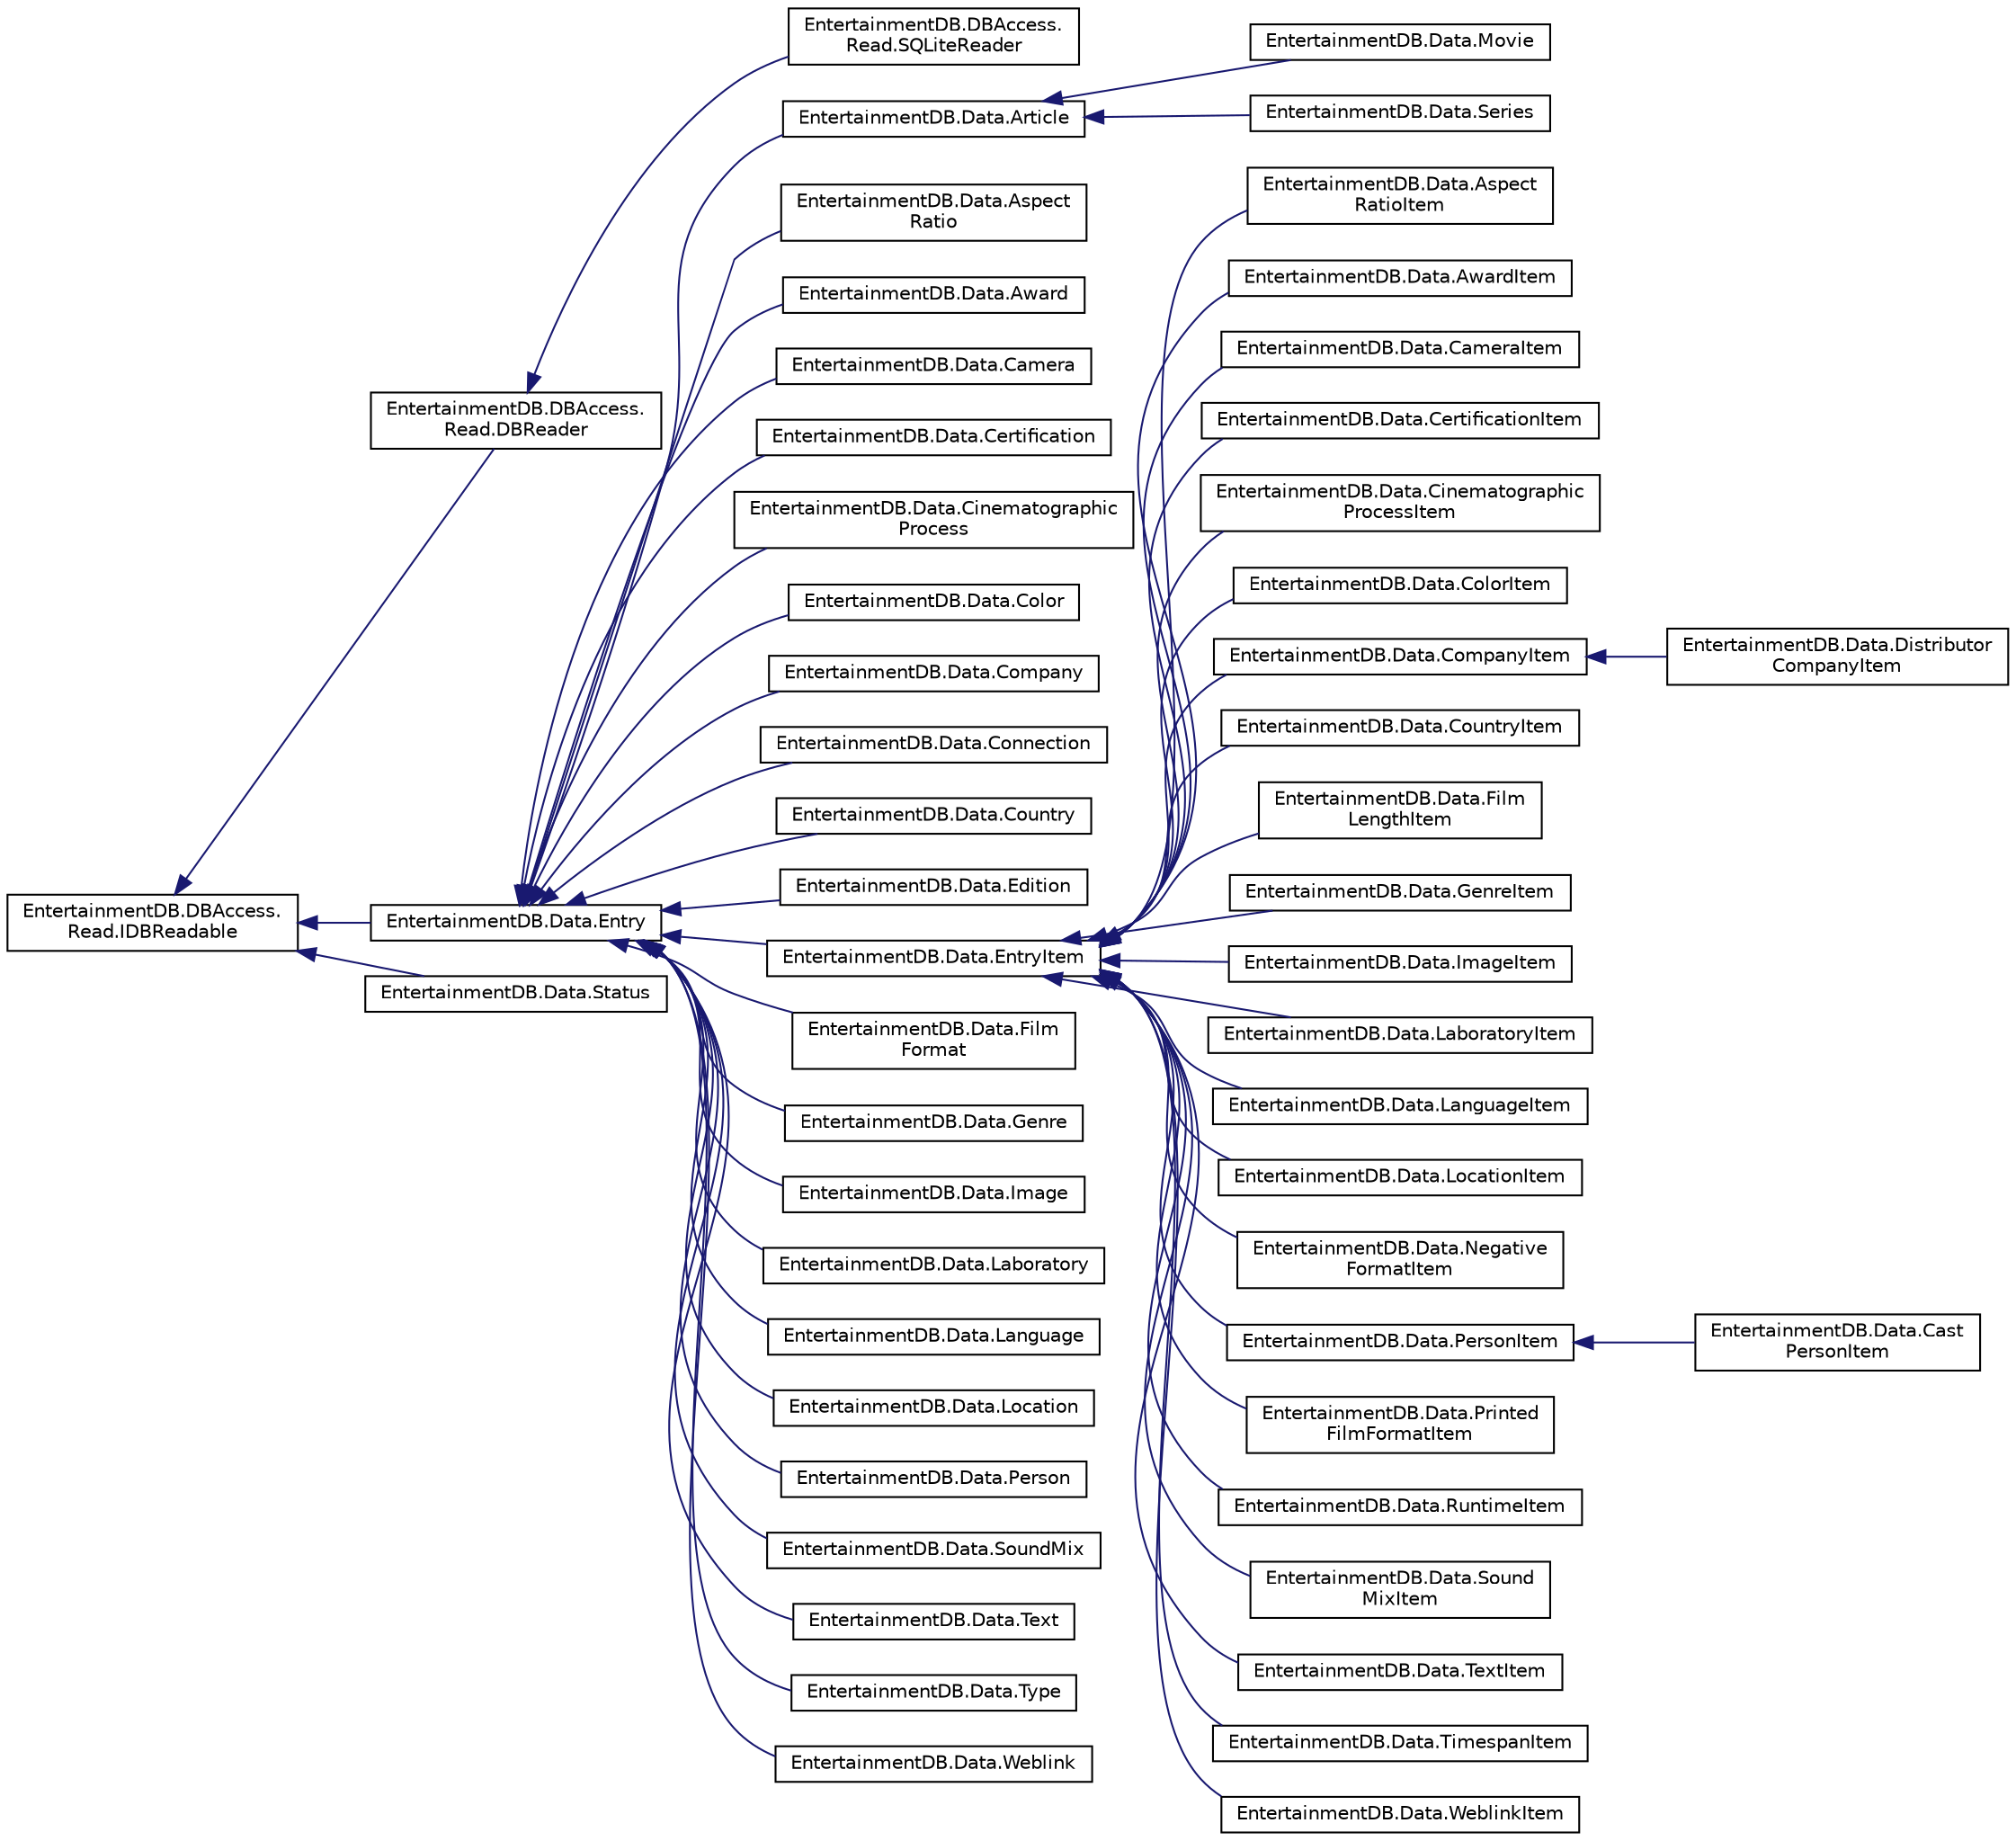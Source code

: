 digraph "Graphical Class Hierarchy"
{
 // LATEX_PDF_SIZE
  edge [fontname="Helvetica",fontsize="10",labelfontname="Helvetica",labelfontsize="10"];
  node [fontname="Helvetica",fontsize="10",shape=record];
  rankdir="LR";
  Node0 [label="EntertainmentDB.DBAccess.\lRead.IDBReadable",height=0.2,width=0.4,color="black", fillcolor="white", style="filled",URL="$df/d6b/interface_entertainment_d_b_1_1_d_b_access_1_1_read_1_1_i_d_b_readable.html",tooltip="Provides an interface for a database reader."];
  Node0 -> Node1 [dir="back",color="midnightblue",fontsize="10",style="solid",fontname="Helvetica"];
  Node1 [label="EntertainmentDB.DBAccess.\lRead.DBReader",height=0.2,width=0.4,color="black", fillcolor="white", style="filled",URL="$d8/dcd/class_entertainment_d_b_1_1_d_b_access_1_1_read_1_1_d_b_reader.html",tooltip="Provides a database reader."];
  Node1 -> Node2 [dir="back",color="midnightblue",fontsize="10",style="solid",fontname="Helvetica"];
  Node2 [label="EntertainmentDB.DBAccess.\lRead.SQLiteReader",height=0.2,width=0.4,color="black", fillcolor="white", style="filled",URL="$db/d4b/class_entertainment_d_b_1_1_d_b_access_1_1_read_1_1_s_q_lite_reader.html",tooltip="Provides a SQLite database reader."];
  Node0 -> Node3 [dir="back",color="midnightblue",fontsize="10",style="solid",fontname="Helvetica"];
  Node3 [label="EntertainmentDB.Data.Entry",height=0.2,width=0.4,color="black", fillcolor="white", style="filled",URL="$dd/d79/class_entertainment_d_b_1_1_data_1_1_entry.html",tooltip="Provides an entry."];
  Node3 -> Node4 [dir="back",color="midnightblue",fontsize="10",style="solid",fontname="Helvetica"];
  Node4 [label="EntertainmentDB.Data.Article",height=0.2,width=0.4,color="black", fillcolor="white", style="filled",URL="$d0/d65/class_entertainment_d_b_1_1_data_1_1_article.html",tooltip="Provides an article."];
  Node4 -> Node5 [dir="back",color="midnightblue",fontsize="10",style="solid",fontname="Helvetica"];
  Node5 [label="EntertainmentDB.Data.Movie",height=0.2,width=0.4,color="black", fillcolor="white", style="filled",URL="$dd/d21/class_entertainment_d_b_1_1_data_1_1_movie.html",tooltip="Provides a movie."];
  Node4 -> Node6 [dir="back",color="midnightblue",fontsize="10",style="solid",fontname="Helvetica"];
  Node6 [label="EntertainmentDB.Data.Series",height=0.2,width=0.4,color="black", fillcolor="white", style="filled",URL="$dc/d89/class_entertainment_d_b_1_1_data_1_1_series.html",tooltip="Provides a series."];
  Node3 -> Node7 [dir="back",color="midnightblue",fontsize="10",style="solid",fontname="Helvetica"];
  Node7 [label="EntertainmentDB.Data.Aspect\lRatio",height=0.2,width=0.4,color="black", fillcolor="white", style="filled",URL="$d4/d02/class_entertainment_d_b_1_1_data_1_1_aspect_ratio.html",tooltip="Provides an aspect ratio."];
  Node3 -> Node8 [dir="back",color="midnightblue",fontsize="10",style="solid",fontname="Helvetica"];
  Node8 [label="EntertainmentDB.Data.Award",height=0.2,width=0.4,color="black", fillcolor="white", style="filled",URL="$d5/db0/class_entertainment_d_b_1_1_data_1_1_award.html",tooltip="Provides an award."];
  Node3 -> Node9 [dir="back",color="midnightblue",fontsize="10",style="solid",fontname="Helvetica"];
  Node9 [label="EntertainmentDB.Data.Camera",height=0.2,width=0.4,color="black", fillcolor="white", style="filled",URL="$d2/d7a/class_entertainment_d_b_1_1_data_1_1_camera.html",tooltip="Provides a camera."];
  Node3 -> Node10 [dir="back",color="midnightblue",fontsize="10",style="solid",fontname="Helvetica"];
  Node10 [label="EntertainmentDB.Data.Certification",height=0.2,width=0.4,color="black", fillcolor="white", style="filled",URL="$d6/d2c/class_entertainment_d_b_1_1_data_1_1_certification.html",tooltip="Provides a certification."];
  Node3 -> Node11 [dir="back",color="midnightblue",fontsize="10",style="solid",fontname="Helvetica"];
  Node11 [label="EntertainmentDB.Data.Cinematographic\lProcess",height=0.2,width=0.4,color="black", fillcolor="white", style="filled",URL="$df/d53/class_entertainment_d_b_1_1_data_1_1_cinematographic_process.html",tooltip="Provides a cinematographic process."];
  Node3 -> Node12 [dir="back",color="midnightblue",fontsize="10",style="solid",fontname="Helvetica"];
  Node12 [label="EntertainmentDB.Data.Color",height=0.2,width=0.4,color="black", fillcolor="white", style="filled",URL="$db/dcb/class_entertainment_d_b_1_1_data_1_1_color.html",tooltip="Provides a color."];
  Node3 -> Node13 [dir="back",color="midnightblue",fontsize="10",style="solid",fontname="Helvetica"];
  Node13 [label="EntertainmentDB.Data.Company",height=0.2,width=0.4,color="black", fillcolor="white", style="filled",URL="$df/d8a/class_entertainment_d_b_1_1_data_1_1_company.html",tooltip="Provides a company."];
  Node3 -> Node14 [dir="back",color="midnightblue",fontsize="10",style="solid",fontname="Helvetica"];
  Node14 [label="EntertainmentDB.Data.Connection",height=0.2,width=0.4,color="black", fillcolor="white", style="filled",URL="$dc/db2/class_entertainment_d_b_1_1_data_1_1_connection.html",tooltip="Provides a connection."];
  Node3 -> Node15 [dir="back",color="midnightblue",fontsize="10",style="solid",fontname="Helvetica"];
  Node15 [label="EntertainmentDB.Data.Country",height=0.2,width=0.4,color="black", fillcolor="white", style="filled",URL="$d5/da7/class_entertainment_d_b_1_1_data_1_1_country.html",tooltip="Provides a country."];
  Node3 -> Node16 [dir="back",color="midnightblue",fontsize="10",style="solid",fontname="Helvetica"];
  Node16 [label="EntertainmentDB.Data.Edition",height=0.2,width=0.4,color="black", fillcolor="white", style="filled",URL="$de/d9a/class_entertainment_d_b_1_1_data_1_1_edition.html",tooltip="Provides an edition."];
  Node3 -> Node17 [dir="back",color="midnightblue",fontsize="10",style="solid",fontname="Helvetica"];
  Node17 [label="EntertainmentDB.Data.EntryItem",height=0.2,width=0.4,color="black", fillcolor="white", style="filled",URL="$d9/de6/class_entertainment_d_b_1_1_data_1_1_entry_item.html",tooltip="Provides an entry item."];
  Node17 -> Node18 [dir="back",color="midnightblue",fontsize="10",style="solid",fontname="Helvetica"];
  Node18 [label="EntertainmentDB.Data.Aspect\lRatioItem",height=0.2,width=0.4,color="black", fillcolor="white", style="filled",URL="$df/d14/class_entertainment_d_b_1_1_data_1_1_aspect_ratio_item.html",tooltip="Provides an aspect ratio item."];
  Node17 -> Node19 [dir="back",color="midnightblue",fontsize="10",style="solid",fontname="Helvetica"];
  Node19 [label="EntertainmentDB.Data.AwardItem",height=0.2,width=0.4,color="black", fillcolor="white", style="filled",URL="$d7/d1c/class_entertainment_d_b_1_1_data_1_1_award_item.html",tooltip="Provides an award item."];
  Node17 -> Node20 [dir="back",color="midnightblue",fontsize="10",style="solid",fontname="Helvetica"];
  Node20 [label="EntertainmentDB.Data.CameraItem",height=0.2,width=0.4,color="black", fillcolor="white", style="filled",URL="$d9/dcf/class_entertainment_d_b_1_1_data_1_1_camera_item.html",tooltip="Provides a camera item."];
  Node17 -> Node21 [dir="back",color="midnightblue",fontsize="10",style="solid",fontname="Helvetica"];
  Node21 [label="EntertainmentDB.Data.CertificationItem",height=0.2,width=0.4,color="black", fillcolor="white", style="filled",URL="$d3/d37/class_entertainment_d_b_1_1_data_1_1_certification_item.html",tooltip="Provides a certification item."];
  Node17 -> Node22 [dir="back",color="midnightblue",fontsize="10",style="solid",fontname="Helvetica"];
  Node22 [label="EntertainmentDB.Data.Cinematographic\lProcessItem",height=0.2,width=0.4,color="black", fillcolor="white", style="filled",URL="$d3/d8c/class_entertainment_d_b_1_1_data_1_1_cinematographic_process_item.html",tooltip="Provides a cinematographic process item."];
  Node17 -> Node23 [dir="back",color="midnightblue",fontsize="10",style="solid",fontname="Helvetica"];
  Node23 [label="EntertainmentDB.Data.ColorItem",height=0.2,width=0.4,color="black", fillcolor="white", style="filled",URL="$dd/d82/class_entertainment_d_b_1_1_data_1_1_color_item.html",tooltip="Provides a color item."];
  Node17 -> Node24 [dir="back",color="midnightblue",fontsize="10",style="solid",fontname="Helvetica"];
  Node24 [label="EntertainmentDB.Data.CompanyItem",height=0.2,width=0.4,color="black", fillcolor="white", style="filled",URL="$d4/de2/class_entertainment_d_b_1_1_data_1_1_company_item.html",tooltip="Provides a company item."];
  Node24 -> Node25 [dir="back",color="midnightblue",fontsize="10",style="solid",fontname="Helvetica"];
  Node25 [label="EntertainmentDB.Data.Distributor\lCompanyItem",height=0.2,width=0.4,color="black", fillcolor="white", style="filled",URL="$d3/deb/class_entertainment_d_b_1_1_data_1_1_distributor_company_item.html",tooltip="Provides a distributor company item."];
  Node17 -> Node26 [dir="back",color="midnightblue",fontsize="10",style="solid",fontname="Helvetica"];
  Node26 [label="EntertainmentDB.Data.CountryItem",height=0.2,width=0.4,color="black", fillcolor="white", style="filled",URL="$de/ddd/class_entertainment_d_b_1_1_data_1_1_country_item.html",tooltip="Provides a country item."];
  Node17 -> Node27 [dir="back",color="midnightblue",fontsize="10",style="solid",fontname="Helvetica"];
  Node27 [label="EntertainmentDB.Data.Film\lLengthItem",height=0.2,width=0.4,color="black", fillcolor="white", style="filled",URL="$db/d9f/class_entertainment_d_b_1_1_data_1_1_film_length_item.html",tooltip="Provides a film legth item."];
  Node17 -> Node28 [dir="back",color="midnightblue",fontsize="10",style="solid",fontname="Helvetica"];
  Node28 [label="EntertainmentDB.Data.GenreItem",height=0.2,width=0.4,color="black", fillcolor="white", style="filled",URL="$de/df1/class_entertainment_d_b_1_1_data_1_1_genre_item.html",tooltip="Provides a genre item."];
  Node17 -> Node29 [dir="back",color="midnightblue",fontsize="10",style="solid",fontname="Helvetica"];
  Node29 [label="EntertainmentDB.Data.ImageItem",height=0.2,width=0.4,color="black", fillcolor="white", style="filled",URL="$d8/d47/class_entertainment_d_b_1_1_data_1_1_image_item.html",tooltip="Provides an image item."];
  Node17 -> Node30 [dir="back",color="midnightblue",fontsize="10",style="solid",fontname="Helvetica"];
  Node30 [label="EntertainmentDB.Data.LaboratoryItem",height=0.2,width=0.4,color="black", fillcolor="white", style="filled",URL="$dc/d25/class_entertainment_d_b_1_1_data_1_1_laboratory_item.html",tooltip="Provides a laboratory item."];
  Node17 -> Node31 [dir="back",color="midnightblue",fontsize="10",style="solid",fontname="Helvetica"];
  Node31 [label="EntertainmentDB.Data.LanguageItem",height=0.2,width=0.4,color="black", fillcolor="white", style="filled",URL="$d4/d4f/class_entertainment_d_b_1_1_data_1_1_language_item.html",tooltip="Provides a language item."];
  Node17 -> Node32 [dir="back",color="midnightblue",fontsize="10",style="solid",fontname="Helvetica"];
  Node32 [label="EntertainmentDB.Data.LocationItem",height=0.2,width=0.4,color="black", fillcolor="white", style="filled",URL="$d5/d74/class_entertainment_d_b_1_1_data_1_1_location_item.html",tooltip="Provides a location item."];
  Node17 -> Node33 [dir="back",color="midnightblue",fontsize="10",style="solid",fontname="Helvetica"];
  Node33 [label="EntertainmentDB.Data.Negative\lFormatItem",height=0.2,width=0.4,color="black", fillcolor="white", style="filled",URL="$d5/d5c/class_entertainment_d_b_1_1_data_1_1_negative_format_item.html",tooltip="Provides a negative format item."];
  Node17 -> Node34 [dir="back",color="midnightblue",fontsize="10",style="solid",fontname="Helvetica"];
  Node34 [label="EntertainmentDB.Data.PersonItem",height=0.2,width=0.4,color="black", fillcolor="white", style="filled",URL="$dd/d3b/class_entertainment_d_b_1_1_data_1_1_person_item.html",tooltip="Provides a person item."];
  Node34 -> Node35 [dir="back",color="midnightblue",fontsize="10",style="solid",fontname="Helvetica"];
  Node35 [label="EntertainmentDB.Data.Cast\lPersonItem",height=0.2,width=0.4,color="black", fillcolor="white", style="filled",URL="$d9/d7a/class_entertainment_d_b_1_1_data_1_1_cast_person_item.html",tooltip="Provides a cast person item."];
  Node17 -> Node36 [dir="back",color="midnightblue",fontsize="10",style="solid",fontname="Helvetica"];
  Node36 [label="EntertainmentDB.Data.Printed\lFilmFormatItem",height=0.2,width=0.4,color="black", fillcolor="white", style="filled",URL="$d2/d4a/class_entertainment_d_b_1_1_data_1_1_printed_film_format_item.html",tooltip="Provides a printed film format item."];
  Node17 -> Node37 [dir="back",color="midnightblue",fontsize="10",style="solid",fontname="Helvetica"];
  Node37 [label="EntertainmentDB.Data.RuntimeItem",height=0.2,width=0.4,color="black", fillcolor="white", style="filled",URL="$db/d8d/class_entertainment_d_b_1_1_data_1_1_runtime_item.html",tooltip="Provides a runtime item."];
  Node17 -> Node38 [dir="back",color="midnightblue",fontsize="10",style="solid",fontname="Helvetica"];
  Node38 [label="EntertainmentDB.Data.Sound\lMixItem",height=0.2,width=0.4,color="black", fillcolor="white", style="filled",URL="$d5/d1f/class_entertainment_d_b_1_1_data_1_1_sound_mix_item.html",tooltip="Provides a sound mix item."];
  Node17 -> Node39 [dir="back",color="midnightblue",fontsize="10",style="solid",fontname="Helvetica"];
  Node39 [label="EntertainmentDB.Data.TextItem",height=0.2,width=0.4,color="black", fillcolor="white", style="filled",URL="$dd/d76/class_entertainment_d_b_1_1_data_1_1_text_item.html",tooltip="Provides a text item."];
  Node17 -> Node40 [dir="back",color="midnightblue",fontsize="10",style="solid",fontname="Helvetica"];
  Node40 [label="EntertainmentDB.Data.TimespanItem",height=0.2,width=0.4,color="black", fillcolor="white", style="filled",URL="$d0/da8/class_entertainment_d_b_1_1_data_1_1_timespan_item.html",tooltip="Provides a time span item."];
  Node17 -> Node41 [dir="back",color="midnightblue",fontsize="10",style="solid",fontname="Helvetica"];
  Node41 [label="EntertainmentDB.Data.WeblinkItem",height=0.2,width=0.4,color="black", fillcolor="white", style="filled",URL="$d0/de6/class_entertainment_d_b_1_1_data_1_1_weblink_item.html",tooltip="Provides a weblink item."];
  Node3 -> Node42 [dir="back",color="midnightblue",fontsize="10",style="solid",fontname="Helvetica"];
  Node42 [label="EntertainmentDB.Data.Film\lFormat",height=0.2,width=0.4,color="black", fillcolor="white", style="filled",URL="$de/dc4/class_entertainment_d_b_1_1_data_1_1_film_format.html",tooltip="Provides a film format."];
  Node3 -> Node43 [dir="back",color="midnightblue",fontsize="10",style="solid",fontname="Helvetica"];
  Node43 [label="EntertainmentDB.Data.Genre",height=0.2,width=0.4,color="black", fillcolor="white", style="filled",URL="$da/df9/class_entertainment_d_b_1_1_data_1_1_genre.html",tooltip="Provides a genre."];
  Node3 -> Node44 [dir="back",color="midnightblue",fontsize="10",style="solid",fontname="Helvetica"];
  Node44 [label="EntertainmentDB.Data.Image",height=0.2,width=0.4,color="black", fillcolor="white", style="filled",URL="$d0/dee/class_entertainment_d_b_1_1_data_1_1_image.html",tooltip="Provides an image."];
  Node3 -> Node45 [dir="back",color="midnightblue",fontsize="10",style="solid",fontname="Helvetica"];
  Node45 [label="EntertainmentDB.Data.Laboratory",height=0.2,width=0.4,color="black", fillcolor="white", style="filled",URL="$d7/d28/class_entertainment_d_b_1_1_data_1_1_laboratory.html",tooltip="Provides a laboratory."];
  Node3 -> Node46 [dir="back",color="midnightblue",fontsize="10",style="solid",fontname="Helvetica"];
  Node46 [label="EntertainmentDB.Data.Language",height=0.2,width=0.4,color="black", fillcolor="white", style="filled",URL="$d8/d45/class_entertainment_d_b_1_1_data_1_1_language.html",tooltip="Provides a language."];
  Node3 -> Node47 [dir="back",color="midnightblue",fontsize="10",style="solid",fontname="Helvetica"];
  Node47 [label="EntertainmentDB.Data.Location",height=0.2,width=0.4,color="black", fillcolor="white", style="filled",URL="$de/ddc/class_entertainment_d_b_1_1_data_1_1_location.html",tooltip="Provides a location."];
  Node3 -> Node48 [dir="back",color="midnightblue",fontsize="10",style="solid",fontname="Helvetica"];
  Node48 [label="EntertainmentDB.Data.Person",height=0.2,width=0.4,color="black", fillcolor="white", style="filled",URL="$d2/d0f/class_entertainment_d_b_1_1_data_1_1_person.html",tooltip="Provides a person."];
  Node3 -> Node49 [dir="back",color="midnightblue",fontsize="10",style="solid",fontname="Helvetica"];
  Node49 [label="EntertainmentDB.Data.SoundMix",height=0.2,width=0.4,color="black", fillcolor="white", style="filled",URL="$d2/d74/class_entertainment_d_b_1_1_data_1_1_sound_mix.html",tooltip="Provides a sound mix."];
  Node3 -> Node50 [dir="back",color="midnightblue",fontsize="10",style="solid",fontname="Helvetica"];
  Node50 [label="EntertainmentDB.Data.Text",height=0.2,width=0.4,color="black", fillcolor="white", style="filled",URL="$da/dad/class_entertainment_d_b_1_1_data_1_1_text.html",tooltip="Provides a text."];
  Node3 -> Node51 [dir="back",color="midnightblue",fontsize="10",style="solid",fontname="Helvetica"];
  Node51 [label="EntertainmentDB.Data.Type",height=0.2,width=0.4,color="black", fillcolor="white", style="filled",URL="$d6/d04/class_entertainment_d_b_1_1_data_1_1_type.html",tooltip="Provides a type."];
  Node3 -> Node52 [dir="back",color="midnightblue",fontsize="10",style="solid",fontname="Helvetica"];
  Node52 [label="EntertainmentDB.Data.Weblink",height=0.2,width=0.4,color="black", fillcolor="white", style="filled",URL="$db/d1e/class_entertainment_d_b_1_1_data_1_1_weblink.html",tooltip="Provides a weblink."];
  Node0 -> Node53 [dir="back",color="midnightblue",fontsize="10",style="solid",fontname="Helvetica"];
  Node53 [label="EntertainmentDB.Data.Status",height=0.2,width=0.4,color="black", fillcolor="white", style="filled",URL="$dc/dd4/class_entertainment_d_b_1_1_data_1_1_status.html",tooltip="Provides a status."];
}

